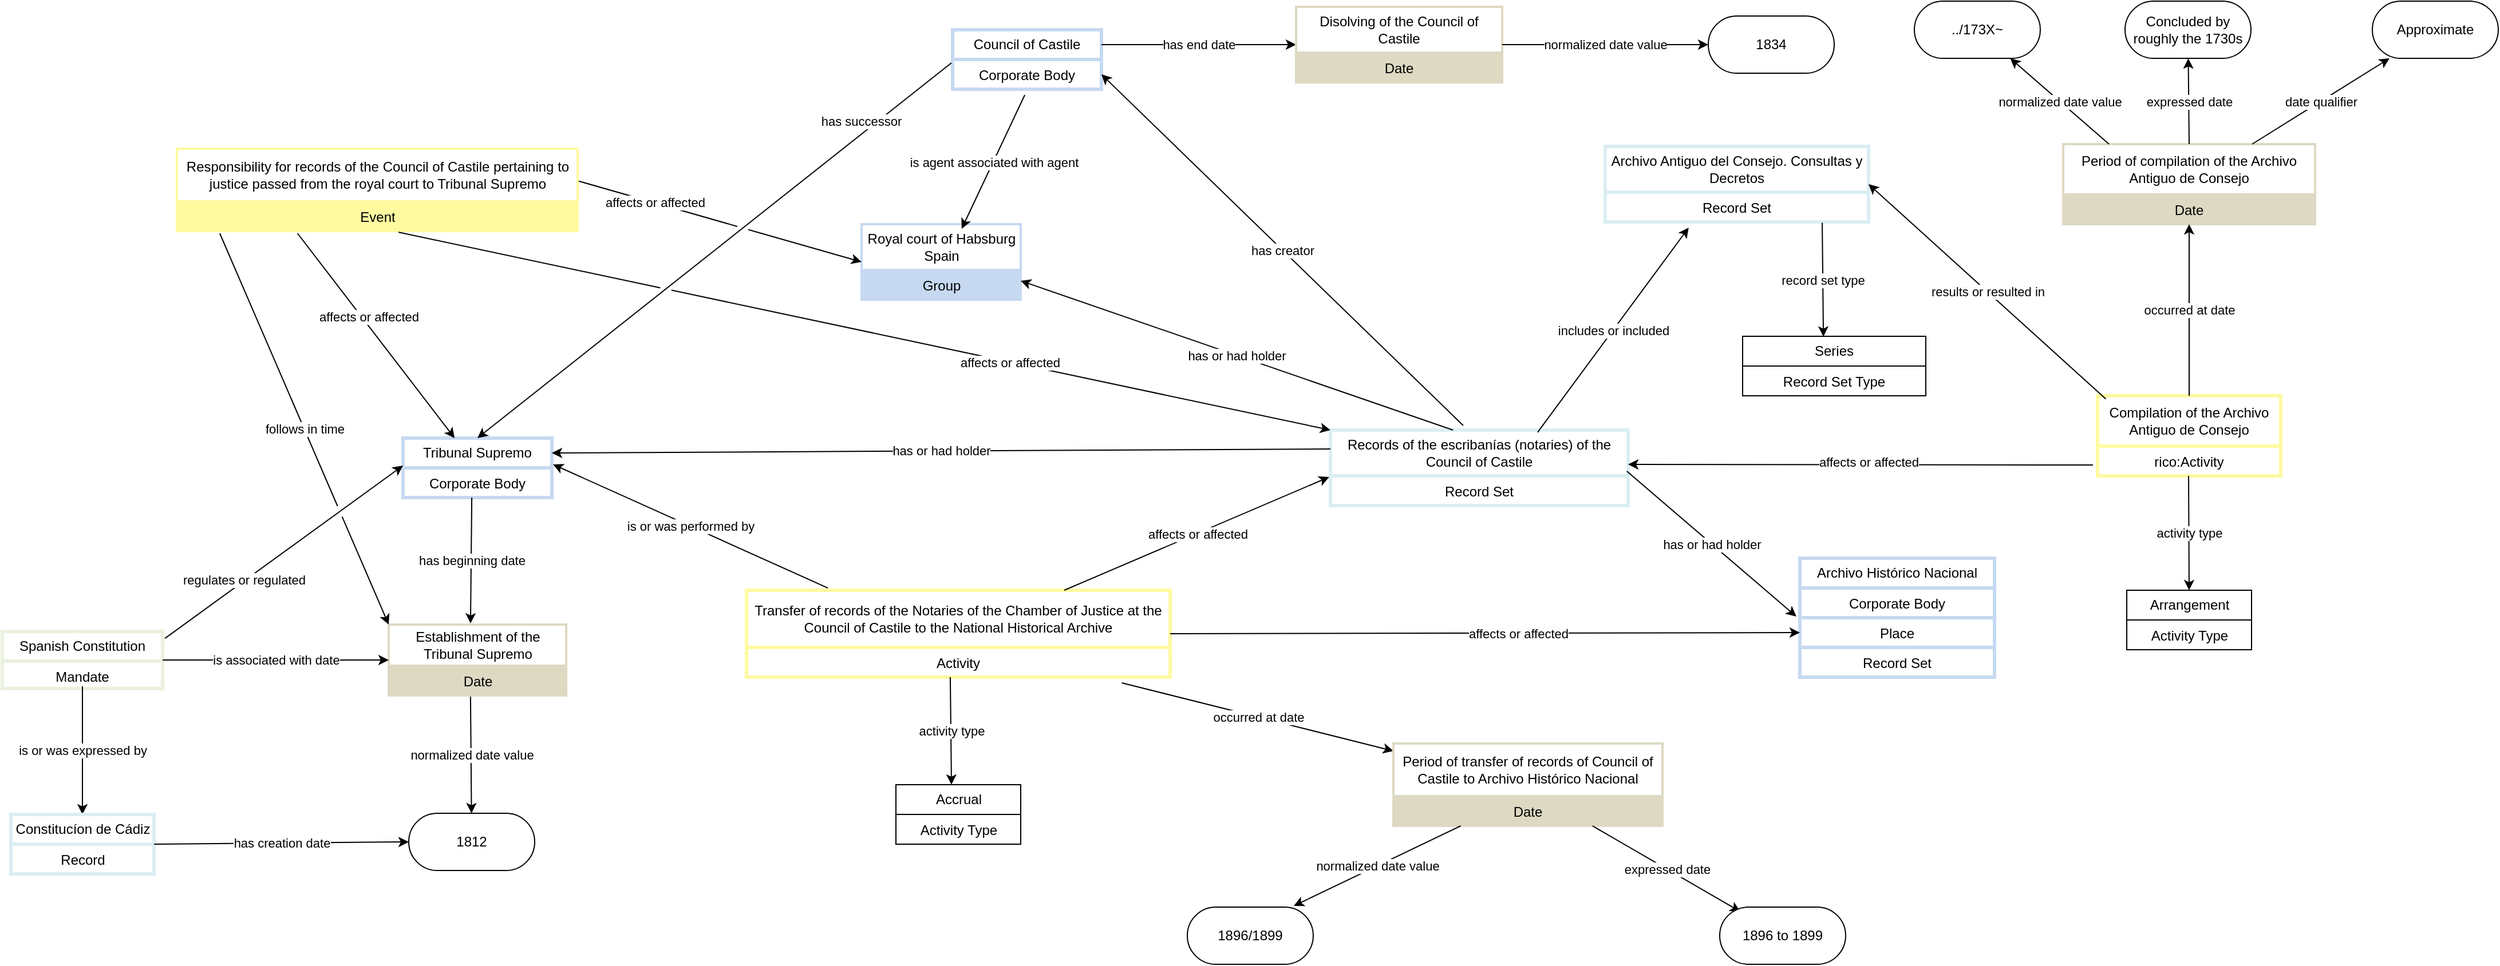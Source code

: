 <mxfile version="26.1.1">
  <diagram name="Page-1" id="8SjPofSjGbB8UXTdQxc1">
    <mxGraphModel dx="1727" dy="1028" grid="1" gridSize="10" guides="1" tooltips="1" connect="1" arrows="1" fold="1" page="1" pageScale="1" pageWidth="3300" pageHeight="2339" math="0" shadow="0">
      <root>
        <mxCell id="0" />
        <mxCell id="1" parent="0" />
        <mxCell id="HyyFGltX7yTIgwZEDng1-1" value="Tribunal Supremo" style="swimlane;fontStyle=0;childLayout=stackLayout;horizontal=1;startSize=26;strokeColor=#C6D9F1;strokeWidth=3;fillColor=none;horizontalStack=0;resizeParent=1;resizeParentMax=0;resizeLast=0;collapsible=1;marginBottom=0;whiteSpace=wrap;html=1;" vertex="1" parent="1">
          <mxGeometry x="970" y="557" width="130" height="52" as="geometry" />
        </mxCell>
        <mxCell id="HyyFGltX7yTIgwZEDng1-2" value="Corporate Body" style="text;strokeColor=#C6D9F1;strokeWidth=3;fillColor=none;align=center;verticalAlign=top;spacingLeft=4;spacingRight=4;overflow=hidden;rotatable=0;points=[[0,0.5],[1,0.5]];portConstraint=eastwest;whiteSpace=wrap;html=1;" vertex="1" parent="HyyFGltX7yTIgwZEDng1-1">
          <mxGeometry y="26" width="130" height="26" as="geometry" />
        </mxCell>
        <mxCell id="HyyFGltX7yTIgwZEDng1-3" value="Transfer of records of the Notaries of the Chamber of Justice at the Council of Castile to the National Historical Archive" style="swimlane;fontStyle=0;childLayout=stackLayout;horizontal=1;startSize=50;strokeColor=#FFFAA0;strokeWidth=3;fillColor=none;horizontalStack=0;resizeParent=1;resizeParentMax=0;resizeLast=0;collapsible=1;marginBottom=0;whiteSpace=wrap;html=1;" vertex="1" parent="1">
          <mxGeometry x="1270" y="690" width="370" height="76" as="geometry" />
        </mxCell>
        <mxCell id="HyyFGltX7yTIgwZEDng1-4" value="Activity" style="text;strokeColor=#FFFAA0;strokeWidth=3;fillColor=none;align=center;verticalAlign=top;spacingLeft=4;spacingRight=4;overflow=hidden;rotatable=0;points=[[0,0.5],[1,0.5]];portConstraint=eastwest;whiteSpace=wrap;html=1;" vertex="1" parent="HyyFGltX7yTIgwZEDng1-3">
          <mxGeometry y="50" width="370" height="26" as="geometry" />
        </mxCell>
        <mxCell id="HyyFGltX7yTIgwZEDng1-5" value="" style="endArrow=classic;html=1;rounded=0;exitX=0.192;exitY=-0.026;exitDx=0;exitDy=0;exitPerimeter=0;entryX=1.008;entryY=-0.115;entryDx=0;entryDy=0;entryPerimeter=0;" edge="1" parent="1" source="HyyFGltX7yTIgwZEDng1-3" target="HyyFGltX7yTIgwZEDng1-2">
          <mxGeometry relative="1" as="geometry">
            <mxPoint x="1220" y="625.5" as="sourcePoint" />
            <mxPoint x="1260" y="560" as="targetPoint" />
          </mxGeometry>
        </mxCell>
        <mxCell id="HyyFGltX7yTIgwZEDng1-6" value="is or was performed by" style="edgeLabel;resizable=0;html=1;;align=center;verticalAlign=middle;" connectable="0" vertex="1" parent="HyyFGltX7yTIgwZEDng1-5">
          <mxGeometry relative="1" as="geometry" />
        </mxCell>
        <mxCell id="HyyFGltX7yTIgwZEDng1-9" value="Records of the escribanías (notaries) of the Council of Castile" style="swimlane;fontStyle=0;childLayout=stackLayout;horizontal=1;startSize=40;strokeColor=#DAEEF3;fillColor=none;strokeWidth=3;horizontalStack=0;resizeParent=1;resizeParentMax=0;resizeLast=0;collapsible=1;marginBottom=0;whiteSpace=wrap;html=1;" vertex="1" parent="1">
          <mxGeometry x="1780" y="550" width="260" height="66" as="geometry" />
        </mxCell>
        <mxCell id="HyyFGltX7yTIgwZEDng1-10" value="Record Set" style="text;strokeColor=#DAEEF3;strokeWidth=3;fillColor=none;align=center;verticalAlign=top;spacingLeft=4;spacingRight=4;overflow=hidden;rotatable=0;points=[[0,0.5],[1,0.5]];portConstraint=eastwest;whiteSpace=wrap;html=1;" vertex="1" parent="HyyFGltX7yTIgwZEDng1-9">
          <mxGeometry y="40" width="260" height="26" as="geometry" />
        </mxCell>
        <mxCell id="HyyFGltX7yTIgwZEDng1-11" value="" style="endArrow=classic;html=1;rounded=0;exitX=0.75;exitY=0;exitDx=0;exitDy=0;entryX=-0.004;entryY=0.038;entryDx=0;entryDy=0;entryPerimeter=0;" edge="1" parent="1" source="HyyFGltX7yTIgwZEDng1-3" target="HyyFGltX7yTIgwZEDng1-10">
          <mxGeometry relative="1" as="geometry">
            <mxPoint x="1710" y="600" as="sourcePoint" />
            <mxPoint x="1900" y="600" as="targetPoint" />
          </mxGeometry>
        </mxCell>
        <mxCell id="HyyFGltX7yTIgwZEDng1-12" value="affects or affected" style="edgeLabel;resizable=0;html=1;;align=center;verticalAlign=middle;" connectable="0" vertex="1" parent="HyyFGltX7yTIgwZEDng1-11">
          <mxGeometry relative="1" as="geometry" />
        </mxCell>
        <mxCell id="HyyFGltX7yTIgwZEDng1-13" value="Archivo Histórico Nacional" style="swimlane;fontStyle=0;childLayout=stackLayout;horizontal=1;startSize=26;strokeColor=#C6D9F1;strokeWidth=3;fillColor=none;horizontalStack=0;resizeParent=1;resizeParentMax=0;resizeLast=0;collapsible=1;marginBottom=0;whiteSpace=wrap;html=1;" vertex="1" parent="1">
          <mxGeometry x="2190" y="662" width="170" height="104" as="geometry" />
        </mxCell>
        <mxCell id="HyyFGltX7yTIgwZEDng1-14" value="Corporate Body" style="text;strokeColor=#C6D9F1;strokeWidth=3;fillColor=none;align=center;verticalAlign=top;spacingLeft=4;spacingRight=4;overflow=hidden;rotatable=0;points=[[0,0.5],[1,0.5]];portConstraint=eastwest;whiteSpace=wrap;html=1;" vertex="1" parent="HyyFGltX7yTIgwZEDng1-13">
          <mxGeometry y="26" width="170" height="26" as="geometry" />
        </mxCell>
        <mxCell id="HyyFGltX7yTIgwZEDng1-15" value="Place" style="text;strokeColor=#C6D9F1;strokeWidth=3;fillColor=none;align=center;verticalAlign=top;spacingLeft=4;spacingRight=4;overflow=hidden;rotatable=0;points=[[0,0.5],[1,0.5]];portConstraint=eastwest;whiteSpace=wrap;html=1;" vertex="1" parent="HyyFGltX7yTIgwZEDng1-13">
          <mxGeometry y="52" width="170" height="26" as="geometry" />
        </mxCell>
        <mxCell id="HyyFGltX7yTIgwZEDng1-16" value="Record Set" style="text;strokeColor=#C6D9F1;strokeWidth=3;fillColor=none;align=center;verticalAlign=top;spacingLeft=4;spacingRight=4;overflow=hidden;rotatable=0;points=[[0,0.5],[1,0.5]];portConstraint=eastwest;whiteSpace=wrap;html=1;" vertex="1" parent="HyyFGltX7yTIgwZEDng1-13">
          <mxGeometry y="78" width="170" height="26" as="geometry" />
        </mxCell>
        <mxCell id="HyyFGltX7yTIgwZEDng1-17" value="" style="endArrow=classic;html=1;rounded=0;exitX=0.996;exitY=-0.154;exitDx=0;exitDy=0;entryX=-0.018;entryY=-0.038;entryDx=0;entryDy=0;entryPerimeter=0;exitPerimeter=0;" edge="1" parent="1" source="HyyFGltX7yTIgwZEDng1-10" target="HyyFGltX7yTIgwZEDng1-15">
          <mxGeometry relative="1" as="geometry">
            <mxPoint x="1910.97" y="542.974" as="sourcePoint" />
            <mxPoint x="1909.03" y="404" as="targetPoint" />
          </mxGeometry>
        </mxCell>
        <mxCell id="HyyFGltX7yTIgwZEDng1-18" value="has or had holder" style="edgeLabel;resizable=0;html=1;;align=center;verticalAlign=middle;" connectable="0" vertex="1" parent="HyyFGltX7yTIgwZEDng1-17">
          <mxGeometry relative="1" as="geometry" />
        </mxCell>
        <mxCell id="HyyFGltX7yTIgwZEDng1-19" value="Accrual" style="swimlane;fontStyle=0;childLayout=stackLayout;horizontal=1;startSize=26;fillColor=none;horizontalStack=0;resizeParent=1;resizeParentMax=0;resizeLast=0;collapsible=1;marginBottom=0;whiteSpace=wrap;html=1;" vertex="1" parent="1">
          <mxGeometry x="1400.5" y="860" width="109" height="52" as="geometry" />
        </mxCell>
        <mxCell id="HyyFGltX7yTIgwZEDng1-20" value="Activity Type&lt;div&gt;&lt;br&gt;&lt;/div&gt;" style="text;strokeColor=none;strokeColor=none;fillColor=none;align=center;verticalAlign=top;spacingLeft=4;spacingRight=4;overflow=hidden;rotatable=0;points=[[0,0.5],[1,0.5]];portConstraint=eastwest;whiteSpace=wrap;html=1;" vertex="1" parent="HyyFGltX7yTIgwZEDng1-19">
          <mxGeometry y="26" width="109" height="26" as="geometry" />
        </mxCell>
        <mxCell id="HyyFGltX7yTIgwZEDng1-21" value="" style="endArrow=classic;html=1;rounded=0;entryX=0.445;entryY=0;entryDx=0;entryDy=0;entryPerimeter=0;exitX=0.481;exitY=1;exitDx=0;exitDy=0;exitPerimeter=0;" edge="1" parent="1" source="HyyFGltX7yTIgwZEDng1-4" target="HyyFGltX7yTIgwZEDng1-19">
          <mxGeometry relative="1" as="geometry">
            <mxPoint x="1450" y="770" as="sourcePoint" />
            <mxPoint x="1100" y="850" as="targetPoint" />
          </mxGeometry>
        </mxCell>
        <mxCell id="HyyFGltX7yTIgwZEDng1-22" value="activity type" style="edgeLabel;resizable=0;html=1;;align=center;verticalAlign=middle;" connectable="0" vertex="1" parent="HyyFGltX7yTIgwZEDng1-21">
          <mxGeometry relative="1" as="geometry" />
        </mxCell>
        <mxCell id="HyyFGltX7yTIgwZEDng1-23" value="" style="endArrow=classic;html=1;rounded=0;exitX=0.886;exitY=1.192;exitDx=0;exitDy=0;exitPerimeter=0;" edge="1" parent="1" source="HyyFGltX7yTIgwZEDng1-4" target="HyyFGltX7yTIgwZEDng1-25">
          <mxGeometry relative="1" as="geometry">
            <mxPoint x="1640" y="889" as="sourcePoint" />
            <mxPoint x="1880" y="850" as="targetPoint" />
          </mxGeometry>
        </mxCell>
        <mxCell id="HyyFGltX7yTIgwZEDng1-24" value="occurred at date" style="edgeLabel;resizable=0;html=1;;align=center;verticalAlign=middle;" connectable="0" vertex="1" parent="HyyFGltX7yTIgwZEDng1-23">
          <mxGeometry relative="1" as="geometry" />
        </mxCell>
        <mxCell id="HyyFGltX7yTIgwZEDng1-25" value="Period of transfer of records of Council of Castile to Archivo Histórico Nacional" style="swimlane;fontStyle=0;childLayout=stackLayout;horizontal=1;startSize=46;strokeColor=#DDD9C3;strokeWidth=2;fillColor=none;horizontalStack=0;resizeParent=1;resizeParentMax=0;resizeLast=0;collapsible=1;marginBottom=0;whiteSpace=wrap;html=1;" vertex="1" parent="1">
          <mxGeometry x="1835" y="824" width="235" height="72" as="geometry" />
        </mxCell>
        <mxCell id="HyyFGltX7yTIgwZEDng1-26" value="Date" style="text;strokeColor=#DDD9C3;strokeWidth=2;fillColor=#DDD9C3;align=center;verticalAlign=top;spacingLeft=4;spacingRight=4;overflow=hidden;rotatable=0;points=[[0,0.5],[1,0.5]];portConstraint=eastwest;whiteSpace=wrap;html=1;" vertex="1" parent="HyyFGltX7yTIgwZEDng1-25">
          <mxGeometry y="46" width="235" height="26" as="geometry" />
        </mxCell>
        <mxCell id="HyyFGltX7yTIgwZEDng1-29" value="" style="endArrow=classic;html=1;rounded=0;exitX=0.25;exitY=1;exitDx=0;exitDy=0;entryX=0.845;entryY=-0.02;entryDx=0;entryDy=0;entryPerimeter=0;" edge="1" parent="1" source="HyyFGltX7yTIgwZEDng1-25" target="HyyFGltX7yTIgwZEDng1-31">
          <mxGeometry relative="1" as="geometry">
            <mxPoint x="1875" y="920" as="sourcePoint" />
            <mxPoint x="1710" y="992" as="targetPoint" />
          </mxGeometry>
        </mxCell>
        <mxCell id="HyyFGltX7yTIgwZEDng1-30" value="normalized date value" style="edgeLabel;resizable=0;html=1;;align=center;verticalAlign=middle;" connectable="0" vertex="1" parent="HyyFGltX7yTIgwZEDng1-29">
          <mxGeometry relative="1" as="geometry" />
        </mxCell>
        <mxCell id="HyyFGltX7yTIgwZEDng1-31" value="1896/1899" style="html=1;whiteSpace=wrap;rounded=1;arcSize=50;" vertex="1" parent="1">
          <mxGeometry x="1655" y="967" width="110" height="50" as="geometry" />
        </mxCell>
        <mxCell id="HyyFGltX7yTIgwZEDng1-32" value="" style="endArrow=classic;html=1;rounded=0;exitX=0.74;exitY=1;exitDx=0;exitDy=0;exitPerimeter=0;entryX=0.164;entryY=0.08;entryDx=0;entryDy=0;entryPerimeter=0;" edge="1" parent="1" source="HyyFGltX7yTIgwZEDng1-26" target="HyyFGltX7yTIgwZEDng1-36">
          <mxGeometry relative="1" as="geometry">
            <mxPoint x="2020" y="900" as="sourcePoint" />
            <mxPoint x="2160" y="980" as="targetPoint" />
          </mxGeometry>
        </mxCell>
        <mxCell id="HyyFGltX7yTIgwZEDng1-33" value="expressed date" style="edgeLabel;resizable=0;html=1;;align=center;verticalAlign=middle;" connectable="0" vertex="1" parent="HyyFGltX7yTIgwZEDng1-32">
          <mxGeometry relative="1" as="geometry" />
        </mxCell>
        <mxCell id="HyyFGltX7yTIgwZEDng1-36" value="1896 to 1899" style="html=1;whiteSpace=wrap;rounded=1;arcSize=50;" vertex="1" parent="1">
          <mxGeometry x="2120" y="967" width="110" height="50" as="geometry" />
        </mxCell>
        <mxCell id="HyyFGltX7yTIgwZEDng1-37" value="Royal court of Habsburg Spain" style="swimlane;fontStyle=0;childLayout=stackLayout;horizontal=1;startSize=40;strokeColor=#C6D9F1;strokeWidth=2;fillColor=none;horizontalStack=0;resizeParent=1;resizeParentMax=0;resizeLast=0;collapsible=1;marginBottom=0;whiteSpace=wrap;html=1;" vertex="1" parent="1">
          <mxGeometry x="1370.5" y="370" width="139" height="66" as="geometry" />
        </mxCell>
        <mxCell id="HyyFGltX7yTIgwZEDng1-38" value="Group&lt;div&gt;&lt;br&gt;&lt;/div&gt;" style="text;strokeColor=#C6D9F1;strokeWidth=2;fillColor=#C6D9F1;align=center;verticalAlign=top;spacingLeft=4;spacingRight=4;overflow=hidden;rotatable=0;points=[[0,0.5],[1,0.5]];portConstraint=eastwest;whiteSpace=wrap;html=1;" vertex="1" parent="HyyFGltX7yTIgwZEDng1-37">
          <mxGeometry y="40" width="139" height="26" as="geometry" />
        </mxCell>
        <mxCell id="HyyFGltX7yTIgwZEDng1-39" value="" style="endArrow=classic;html=1;rounded=0;exitX=0.412;exitY=0;exitDx=0;exitDy=0;exitPerimeter=0;entryX=1;entryY=0.75;entryDx=0;entryDy=0;" edge="1" parent="1" source="HyyFGltX7yTIgwZEDng1-9" target="HyyFGltX7yTIgwZEDng1-37">
          <mxGeometry relative="1" as="geometry">
            <mxPoint x="1920" y="560" as="sourcePoint" />
            <mxPoint x="1240" y="190" as="targetPoint" />
          </mxGeometry>
        </mxCell>
        <mxCell id="HyyFGltX7yTIgwZEDng1-40" value="has or had holder" style="edgeLabel;resizable=0;html=1;;align=center;verticalAlign=middle;" connectable="0" vertex="1" parent="HyyFGltX7yTIgwZEDng1-39">
          <mxGeometry relative="1" as="geometry" />
        </mxCell>
        <mxCell id="HyyFGltX7yTIgwZEDng1-42" value="" style="endArrow=classic;html=1;rounded=0;entryX=1;entryY=0.25;entryDx=0;entryDy=0;exitX=0;exitY=0.25;exitDx=0;exitDy=0;" edge="1" parent="1" source="HyyFGltX7yTIgwZEDng1-9" target="HyyFGltX7yTIgwZEDng1-1">
          <mxGeometry relative="1" as="geometry">
            <mxPoint x="1627" y="649.5" as="sourcePoint" />
            <mxPoint x="1290" y="516.5" as="targetPoint" />
          </mxGeometry>
        </mxCell>
        <mxCell id="HyyFGltX7yTIgwZEDng1-43" value="has or had holder" style="edgeLabel;resizable=0;html=1;;align=center;verticalAlign=middle;" connectable="0" vertex="1" parent="HyyFGltX7yTIgwZEDng1-42">
          <mxGeometry relative="1" as="geometry" />
        </mxCell>
        <mxCell id="HyyFGltX7yTIgwZEDng1-44" value="" style="endArrow=classic;html=1;rounded=0;exitX=1;exitY=0.5;exitDx=0;exitDy=0;curved=0;entryX=0;entryY=0.5;entryDx=0;entryDy=0;" edge="1" parent="1" source="HyyFGltX7yTIgwZEDng1-3" target="HyyFGltX7yTIgwZEDng1-15">
          <mxGeometry relative="1" as="geometry">
            <mxPoint x="1605.97" y="728" as="sourcePoint" />
            <mxPoint x="2299.03" y="634.002" as="targetPoint" />
            <Array as="points" />
          </mxGeometry>
        </mxCell>
        <mxCell id="HyyFGltX7yTIgwZEDng1-89" value="affects or affected" style="edgeLabel;html=1;align=center;verticalAlign=middle;resizable=0;points=[];" vertex="1" connectable="0" parent="HyyFGltX7yTIgwZEDng1-44">
          <mxGeometry x="0.104" relative="1" as="geometry">
            <mxPoint as="offset" />
          </mxGeometry>
        </mxCell>
        <mxCell id="HyyFGltX7yTIgwZEDng1-46" value="Council of Castile" style="swimlane;fontStyle=0;childLayout=stackLayout;horizontal=1;startSize=26;strokeColor=#C6D9F1;strokeWidth=3;fillColor=none;horizontalStack=0;resizeParent=1;resizeParentMax=0;resizeLast=0;collapsible=1;marginBottom=0;whiteSpace=wrap;html=1;" vertex="1" parent="1">
          <mxGeometry x="1450" y="200" width="130" height="52" as="geometry" />
        </mxCell>
        <mxCell id="HyyFGltX7yTIgwZEDng1-47" value="Corporate Body" style="text;strokeColor=#C6D9F1;strokeWidth=3;fillColor=none;align=center;verticalAlign=top;spacingLeft=4;spacingRight=4;overflow=hidden;rotatable=0;points=[[0,0.5],[1,0.5]];portConstraint=eastwest;whiteSpace=wrap;html=1;" vertex="1" parent="HyyFGltX7yTIgwZEDng1-46">
          <mxGeometry y="26" width="130" height="26" as="geometry" />
        </mxCell>
        <mxCell id="HyyFGltX7yTIgwZEDng1-48" value="" style="endArrow=classic;html=1;rounded=0;entryX=0.5;entryY=0;entryDx=0;entryDy=0;exitX=-0.008;exitY=0.115;exitDx=0;exitDy=0;exitPerimeter=0;curved=0;" edge="1" parent="1" source="HyyFGltX7yTIgwZEDng1-47" target="HyyFGltX7yTIgwZEDng1-1">
          <mxGeometry relative="1" as="geometry">
            <mxPoint x="1240" y="280" as="sourcePoint" />
            <mxPoint x="1390" y="280" as="targetPoint" />
            <Array as="points" />
          </mxGeometry>
        </mxCell>
        <mxCell id="HyyFGltX7yTIgwZEDng1-49" value="has successor" style="edgeLabel;resizable=0;html=1;;align=center;verticalAlign=middle;" connectable="0" vertex="1" parent="HyyFGltX7yTIgwZEDng1-48">
          <mxGeometry relative="1" as="geometry">
            <mxPoint x="128" y="-113" as="offset" />
          </mxGeometry>
        </mxCell>
        <mxCell id="HyyFGltX7yTIgwZEDng1-51" value="" style="endArrow=classic;html=1;rounded=0;exitX=0.485;exitY=1.192;exitDx=0;exitDy=0;entryX=0.629;entryY=0.061;entryDx=0;entryDy=0;exitPerimeter=0;entryPerimeter=0;" edge="1" parent="1" source="HyyFGltX7yTIgwZEDng1-47" target="HyyFGltX7yTIgwZEDng1-37">
          <mxGeometry relative="1" as="geometry">
            <mxPoint x="1530.0" y="90.004" as="sourcePoint" />
            <mxPoint x="1530.5" y="228" as="targetPoint" />
          </mxGeometry>
        </mxCell>
        <mxCell id="HyyFGltX7yTIgwZEDng1-52" value="is agent associated with agent" style="edgeLabel;resizable=0;html=1;;align=center;verticalAlign=middle;" connectable="0" vertex="1" parent="HyyFGltX7yTIgwZEDng1-51">
          <mxGeometry relative="1" as="geometry" />
        </mxCell>
        <mxCell id="HyyFGltX7yTIgwZEDng1-53" value="" style="endArrow=classic;html=1;rounded=0;exitX=1;exitY=0.25;exitDx=0;exitDy=0;entryX=0;entryY=0.5;entryDx=0;entryDy=0;" edge="1" parent="1" source="HyyFGltX7yTIgwZEDng1-46" target="HyyFGltX7yTIgwZEDng1-55">
          <mxGeometry relative="1" as="geometry">
            <mxPoint x="1640" y="170.0" as="sourcePoint" />
            <mxPoint x="1730" y="160" as="targetPoint" />
          </mxGeometry>
        </mxCell>
        <mxCell id="HyyFGltX7yTIgwZEDng1-54" value="has end date" style="edgeLabel;resizable=0;html=1;;align=center;verticalAlign=middle;" connectable="0" vertex="1" parent="HyyFGltX7yTIgwZEDng1-53">
          <mxGeometry relative="1" as="geometry" />
        </mxCell>
        <mxCell id="HyyFGltX7yTIgwZEDng1-55" value="Disolving of the Council of Castile" style="swimlane;fontStyle=0;childLayout=stackLayout;horizontal=1;startSize=40;strokeColor=#DDD9C3;strokeWidth=2;fillColor=none;horizontalStack=0;resizeParent=1;resizeParentMax=0;resizeLast=0;collapsible=1;marginBottom=0;whiteSpace=wrap;html=1;" vertex="1" parent="1">
          <mxGeometry x="1750" y="180" width="180" height="66" as="geometry" />
        </mxCell>
        <mxCell id="HyyFGltX7yTIgwZEDng1-56" value="Date" style="text;strokeColor=#DDD9C3;strokeWidth=2;fillColor=#DDD9C3;align=center;verticalAlign=top;spacingLeft=4;spacingRight=4;overflow=hidden;rotatable=0;points=[[0,0.5],[1,0.5]];portConstraint=eastwest;whiteSpace=wrap;html=1;" vertex="1" parent="HyyFGltX7yTIgwZEDng1-55">
          <mxGeometry y="40" width="180" height="26" as="geometry" />
        </mxCell>
        <mxCell id="HyyFGltX7yTIgwZEDng1-57" value="" style="endArrow=classic;html=1;rounded=0;exitX=1;exitY=0.5;exitDx=0;exitDy=0;" edge="1" parent="1" source="HyyFGltX7yTIgwZEDng1-55" target="HyyFGltX7yTIgwZEDng1-59">
          <mxGeometry relative="1" as="geometry">
            <mxPoint x="2136" y="200" as="sourcePoint" />
            <mxPoint x="2060" y="120" as="targetPoint" />
          </mxGeometry>
        </mxCell>
        <mxCell id="HyyFGltX7yTIgwZEDng1-58" value="normalized date value" style="edgeLabel;resizable=0;html=1;;align=center;verticalAlign=middle;" connectable="0" vertex="1" parent="HyyFGltX7yTIgwZEDng1-57">
          <mxGeometry relative="1" as="geometry" />
        </mxCell>
        <mxCell id="HyyFGltX7yTIgwZEDng1-59" value="1834" style="html=1;whiteSpace=wrap;rounded=1;arcSize=50;" vertex="1" parent="1">
          <mxGeometry x="2110" y="188" width="110" height="50" as="geometry" />
        </mxCell>
        <mxCell id="HyyFGltX7yTIgwZEDng1-63" value="" style="endArrow=classic;html=1;rounded=0;exitX=0.462;exitY=1;exitDx=0;exitDy=0;exitPerimeter=0;entryX=0.461;entryY=-0.016;entryDx=0;entryDy=0;entryPerimeter=0;" edge="1" parent="1" source="HyyFGltX7yTIgwZEDng1-2" target="HyyFGltX7yTIgwZEDng1-65">
          <mxGeometry relative="1" as="geometry">
            <mxPoint x="1037" y="609" as="sourcePoint" />
            <mxPoint x="1030" y="710" as="targetPoint" />
          </mxGeometry>
        </mxCell>
        <mxCell id="HyyFGltX7yTIgwZEDng1-64" value="has beginning date" style="edgeLabel;resizable=0;html=1;;align=center;verticalAlign=middle;" connectable="0" vertex="1" parent="HyyFGltX7yTIgwZEDng1-63">
          <mxGeometry relative="1" as="geometry" />
        </mxCell>
        <mxCell id="HyyFGltX7yTIgwZEDng1-65" value="Establishment of the Tribunal Supremo" style="swimlane;fontStyle=0;childLayout=stackLayout;horizontal=1;startSize=36;strokeColor=#DDD9C3;strokeWidth=2;fillColor=none;horizontalStack=0;resizeParent=1;resizeParentMax=0;resizeLast=0;collapsible=1;marginBottom=0;whiteSpace=wrap;html=1;" vertex="1" parent="1">
          <mxGeometry x="957.5" y="720" width="155" height="62" as="geometry" />
        </mxCell>
        <mxCell id="HyyFGltX7yTIgwZEDng1-66" value="Date" style="text;strokeColor=#DDD9C3;strokeWidth=2;fillColor=#DDD9C3;align=center;verticalAlign=top;spacingLeft=4;spacingRight=4;overflow=hidden;rotatable=0;points=[[0,0.5],[1,0.5]];portConstraint=eastwest;whiteSpace=wrap;html=1;" vertex="1" parent="HyyFGltX7yTIgwZEDng1-65">
          <mxGeometry y="36" width="155" height="26" as="geometry" />
        </mxCell>
        <mxCell id="HyyFGltX7yTIgwZEDng1-67" value="" style="endArrow=classic;html=1;rounded=0;exitX=0.461;exitY=1.038;exitDx=0;exitDy=0;exitPerimeter=0;" edge="1" parent="1" source="HyyFGltX7yTIgwZEDng1-66" target="HyyFGltX7yTIgwZEDng1-69">
          <mxGeometry relative="1" as="geometry">
            <mxPoint x="1030" y="790" as="sourcePoint" />
            <mxPoint x="1030" y="910" as="targetPoint" />
          </mxGeometry>
        </mxCell>
        <mxCell id="HyyFGltX7yTIgwZEDng1-68" value="normalized date value" style="edgeLabel;resizable=0;html=1;;align=center;verticalAlign=middle;" connectable="0" vertex="1" parent="HyyFGltX7yTIgwZEDng1-67">
          <mxGeometry relative="1" as="geometry" />
        </mxCell>
        <mxCell id="HyyFGltX7yTIgwZEDng1-69" value="1812" style="html=1;whiteSpace=wrap;rounded=1;arcSize=50;" vertex="1" parent="1">
          <mxGeometry x="975" y="885" width="110" height="50" as="geometry" />
        </mxCell>
        <mxCell id="HyyFGltX7yTIgwZEDng1-70" value="Spanish Constitution" style="swimlane;fontStyle=0;childLayout=stackLayout;horizontal=1;startSize=26;strokeColor=#EAF1DD;strokeWidth=3;fillColor=none;horizontalStack=0;resizeParent=1;resizeParentMax=0;resizeLast=0;collapsible=1;marginBottom=0;whiteSpace=wrap;html=1;" vertex="1" parent="1">
          <mxGeometry x="620" y="726" width="140" height="50" as="geometry" />
        </mxCell>
        <mxCell id="HyyFGltX7yTIgwZEDng1-71" value="Mandate&lt;div&gt;&lt;br&gt;&lt;/div&gt;" style="text;strokeColor=#EAF1DD;strokeWidth=3;strokeColor=none;fillColor=none;align=center;verticalAlign=top;spacingLeft=4;spacingRight=4;overflow=hidden;rotatable=0;points=[[0,0.5],[1,0.5]];portConstraint=eastwest;whiteSpace=wrap;html=1;" vertex="1" parent="HyyFGltX7yTIgwZEDng1-70">
          <mxGeometry y="26" width="140" height="24" as="geometry" />
        </mxCell>
        <mxCell id="HyyFGltX7yTIgwZEDng1-74" value="" style="endArrow=classic;html=1;rounded=0;exitX=1.015;exitY=0.121;exitDx=0;exitDy=0;entryX=0;entryY=-0.077;entryDx=0;entryDy=0;entryPerimeter=0;jumpStyle=gap;jumpSize=10;exitPerimeter=0;" edge="1" parent="1" source="HyyFGltX7yTIgwZEDng1-70" target="HyyFGltX7yTIgwZEDng1-2">
          <mxGeometry relative="1" as="geometry">
            <mxPoint x="720" y="750.5" as="sourcePoint" />
            <mxPoint x="910" y="750.5" as="targetPoint" />
          </mxGeometry>
        </mxCell>
        <mxCell id="HyyFGltX7yTIgwZEDng1-75" value="regulates or regulated" style="edgeLabel;resizable=0;html=1;;align=center;verticalAlign=middle;" connectable="0" vertex="1" parent="HyyFGltX7yTIgwZEDng1-74">
          <mxGeometry relative="1" as="geometry">
            <mxPoint x="-35" y="24" as="offset" />
          </mxGeometry>
        </mxCell>
        <mxCell id="HyyFGltX7yTIgwZEDng1-76" value="" style="endArrow=classic;html=1;rounded=0;exitX=0.5;exitY=0.917;exitDx=0;exitDy=0;exitPerimeter=0;entryX=0.5;entryY=0;entryDx=0;entryDy=0;" edge="1" parent="1" source="HyyFGltX7yTIgwZEDng1-71" target="HyyFGltX7yTIgwZEDng1-79">
          <mxGeometry relative="1" as="geometry">
            <mxPoint x="670" y="881" as="sourcePoint" />
            <mxPoint x="700" y="890" as="targetPoint" />
          </mxGeometry>
        </mxCell>
        <mxCell id="HyyFGltX7yTIgwZEDng1-77" value="is or was expressed by" style="edgeLabel;resizable=0;html=1;;align=center;verticalAlign=middle;" connectable="0" vertex="1" parent="HyyFGltX7yTIgwZEDng1-76">
          <mxGeometry relative="1" as="geometry" />
        </mxCell>
        <mxCell id="HyyFGltX7yTIgwZEDng1-79" value="Constitucíon de Cádiz" style="swimlane;fontStyle=0;childLayout=stackLayout;horizontal=1;startSize=26;strokeColor=#DAEEF3;strokeWidth=3;fillColor=none;horizontalStack=0;resizeParent=1;resizeParentMax=0;resizeLast=0;collapsible=1;marginBottom=0;whiteSpace=wrap;html=1;" vertex="1" parent="1">
          <mxGeometry x="627.5" y="886" width="125" height="52" as="geometry" />
        </mxCell>
        <mxCell id="HyyFGltX7yTIgwZEDng1-80" value="Record" style="text;strokeColor=#DAEEF3;strokeWidth=3;fillColor=none;align=center;verticalAlign=top;spacingLeft=4;spacingRight=4;overflow=hidden;rotatable=0;points=[[0,0.5],[1,0.5]];portConstraint=eastwest;whiteSpace=wrap;html=1;" vertex="1" parent="HyyFGltX7yTIgwZEDng1-79">
          <mxGeometry y="26" width="125" height="26" as="geometry" />
        </mxCell>
        <mxCell id="HyyFGltX7yTIgwZEDng1-81" value="" style="endArrow=classic;html=1;rounded=0;exitX=1;exitY=0.5;exitDx=0;exitDy=0;entryX=0;entryY=0.5;entryDx=0;entryDy=0;" edge="1" parent="1" source="HyyFGltX7yTIgwZEDng1-79" target="HyyFGltX7yTIgwZEDng1-69">
          <mxGeometry relative="1" as="geometry">
            <mxPoint x="790" y="909.5" as="sourcePoint" />
            <mxPoint x="940" y="909.5" as="targetPoint" />
          </mxGeometry>
        </mxCell>
        <mxCell id="HyyFGltX7yTIgwZEDng1-82" value="has creation date" style="edgeLabel;resizable=0;html=1;;align=center;verticalAlign=middle;" connectable="0" vertex="1" parent="HyyFGltX7yTIgwZEDng1-81">
          <mxGeometry relative="1" as="geometry" />
        </mxCell>
        <mxCell id="HyyFGltX7yTIgwZEDng1-84" value="Archivo Antiguo del Consejo. Consultas y Decretos" style="swimlane;fontStyle=0;childLayout=stackLayout;horizontal=1;startSize=40;strokeColor=#DAEEF3;fillColor=none;strokeWidth=3;horizontalStack=0;resizeParent=1;resizeParentMax=0;resizeLast=0;collapsible=1;marginBottom=0;whiteSpace=wrap;html=1;" vertex="1" parent="1">
          <mxGeometry x="2020" y="302" width="230" height="66" as="geometry" />
        </mxCell>
        <mxCell id="HyyFGltX7yTIgwZEDng1-85" value="Record Set" style="text;strokeColor=#DAEEF3;strokeWidth=3;fillColor=none;align=center;verticalAlign=top;spacingLeft=4;spacingRight=4;overflow=hidden;rotatable=0;points=[[0,0.5],[1,0.5]];portConstraint=eastwest;whiteSpace=wrap;html=1;" vertex="1" parent="HyyFGltX7yTIgwZEDng1-84">
          <mxGeometry y="40" width="230" height="26" as="geometry" />
        </mxCell>
        <mxCell id="HyyFGltX7yTIgwZEDng1-87" value="" style="endArrow=classic;html=1;rounded=0;exitX=0.446;exitY=-0.061;exitDx=0;exitDy=0;exitPerimeter=0;entryX=1;entryY=0.5;entryDx=0;entryDy=0;" edge="1" parent="1" source="HyyFGltX7yTIgwZEDng1-9" target="HyyFGltX7yTIgwZEDng1-47">
          <mxGeometry relative="1" as="geometry">
            <mxPoint x="1330" y="440" as="sourcePoint" />
            <mxPoint x="1630" y="300" as="targetPoint" />
          </mxGeometry>
        </mxCell>
        <mxCell id="HyyFGltX7yTIgwZEDng1-88" value="has creator" style="edgeLabel;resizable=0;html=1;;align=center;verticalAlign=middle;" connectable="0" vertex="1" parent="HyyFGltX7yTIgwZEDng1-87">
          <mxGeometry relative="1" as="geometry" />
        </mxCell>
        <mxCell id="HyyFGltX7yTIgwZEDng1-90" value="" style="endArrow=classic;html=1;rounded=0;exitX=0.696;exitY=0.03;exitDx=0;exitDy=0;exitPerimeter=0;entryX=0.317;entryY=1.192;entryDx=0;entryDy=0;entryPerimeter=0;" edge="1" parent="1" source="HyyFGltX7yTIgwZEDng1-9" target="HyyFGltX7yTIgwZEDng1-85">
          <mxGeometry relative="1" as="geometry">
            <mxPoint x="2040" y="510" as="sourcePoint" />
            <mxPoint x="1760" y="500" as="targetPoint" />
          </mxGeometry>
        </mxCell>
        <mxCell id="HyyFGltX7yTIgwZEDng1-91" value="includes or included" style="edgeLabel;resizable=0;html=1;;align=center;verticalAlign=middle;" connectable="0" vertex="1" parent="HyyFGltX7yTIgwZEDng1-90">
          <mxGeometry relative="1" as="geometry" />
        </mxCell>
        <mxCell id="HyyFGltX7yTIgwZEDng1-96" value="Responsibility for records of the Council of Castile pertaining to justice passed from the royal court to Tribunal Supremo" style="swimlane;fontStyle=0;childLayout=stackLayout;horizontal=1;startSize=46;strokeColor=#FFFAA0;strokeWidth=2;fillColor=none;horizontalStack=0;resizeParent=1;resizeParentMax=0;resizeLast=0;collapsible=1;marginBottom=0;whiteSpace=wrap;html=1;" vertex="1" parent="1">
          <mxGeometry x="772.5" y="304" width="350" height="72" as="geometry" />
        </mxCell>
        <mxCell id="HyyFGltX7yTIgwZEDng1-97" value="Event" style="text;strokeColor=#FFFAA0;strokeWidth=2;fillColor=#FFFAA0;align=center;verticalAlign=top;spacingLeft=4;spacingRight=4;overflow=hidden;rotatable=0;points=[[0,0.5],[1,0.5]];portConstraint=eastwest;whiteSpace=wrap;html=1;" vertex="1" parent="HyyFGltX7yTIgwZEDng1-96">
          <mxGeometry y="46" width="350" height="26" as="geometry" />
        </mxCell>
        <mxCell id="HyyFGltX7yTIgwZEDng1-98" value="" style="endArrow=classic;html=1;rounded=0;exitX=1.003;exitY=0.394;exitDx=0;exitDy=0;entryX=0;entryY=0.5;entryDx=0;entryDy=0;exitPerimeter=0;jumpStyle=gap;jumpSize=10;" edge="1" parent="1" source="HyyFGltX7yTIgwZEDng1-96" target="HyyFGltX7yTIgwZEDng1-37">
          <mxGeometry relative="1" as="geometry">
            <mxPoint x="1020" y="479" as="sourcePoint" />
            <mxPoint x="1251" y="380" as="targetPoint" />
          </mxGeometry>
        </mxCell>
        <mxCell id="HyyFGltX7yTIgwZEDng1-99" value="affects or affected" style="edgeLabel;resizable=0;html=1;;align=center;verticalAlign=middle;" connectable="0" vertex="1" parent="HyyFGltX7yTIgwZEDng1-98">
          <mxGeometry relative="1" as="geometry">
            <mxPoint x="-57" y="-17" as="offset" />
          </mxGeometry>
        </mxCell>
        <mxCell id="HyyFGltX7yTIgwZEDng1-100" value="" style="endArrow=classic;html=1;rounded=0;exitX=0.301;exitY=1.077;exitDx=0;exitDy=0;exitPerimeter=0;" edge="1" parent="1" source="HyyFGltX7yTIgwZEDng1-97" target="HyyFGltX7yTIgwZEDng1-1">
          <mxGeometry relative="1" as="geometry">
            <mxPoint x="838" y="400" as="sourcePoint" />
            <mxPoint x="1085" y="473" as="targetPoint" />
          </mxGeometry>
        </mxCell>
        <mxCell id="HyyFGltX7yTIgwZEDng1-101" value="affects or affected" style="edgeLabel;resizable=0;html=1;;align=center;verticalAlign=middle;" connectable="0" vertex="1" parent="HyyFGltX7yTIgwZEDng1-100">
          <mxGeometry relative="1" as="geometry">
            <mxPoint x="-7" y="-17" as="offset" />
          </mxGeometry>
        </mxCell>
        <mxCell id="HyyFGltX7yTIgwZEDng1-106" value="" style="endArrow=classic;html=1;rounded=0;entryX=0;entryY=0;entryDx=0;entryDy=0;exitX=0.107;exitY=1.077;exitDx=0;exitDy=0;exitPerimeter=0;jumpStyle=gap;jumpSize=10;" edge="1" parent="1" source="HyyFGltX7yTIgwZEDng1-97" target="HyyFGltX7yTIgwZEDng1-65">
          <mxGeometry relative="1" as="geometry">
            <mxPoint x="810" y="380" as="sourcePoint" />
            <mxPoint x="840" y="719" as="targetPoint" />
          </mxGeometry>
        </mxCell>
        <mxCell id="HyyFGltX7yTIgwZEDng1-107" value="follows in time" style="edgeLabel;resizable=0;html=1;;align=center;verticalAlign=middle;" connectable="0" vertex="1" parent="HyyFGltX7yTIgwZEDng1-106">
          <mxGeometry relative="1" as="geometry" />
        </mxCell>
        <mxCell id="HyyFGltX7yTIgwZEDng1-108" value="" style="endArrow=classic;html=1;rounded=0;entryX=0;entryY=0;entryDx=0;entryDy=0;exitX=0.553;exitY=1.038;exitDx=0;exitDy=0;exitPerimeter=0;jumpStyle=gap;jumpSize=10;" edge="1" parent="1" source="HyyFGltX7yTIgwZEDng1-97" target="HyyFGltX7yTIgwZEDng1-9">
          <mxGeometry relative="1" as="geometry">
            <mxPoint x="1020" y="380" as="sourcePoint" />
            <mxPoint x="1450" y="531" as="targetPoint" />
          </mxGeometry>
        </mxCell>
        <mxCell id="HyyFGltX7yTIgwZEDng1-109" value="affects or affected" style="edgeLabel;resizable=0;html=1;;align=center;verticalAlign=middle;" connectable="0" vertex="1" parent="HyyFGltX7yTIgwZEDng1-108">
          <mxGeometry relative="1" as="geometry">
            <mxPoint x="127" y="27" as="offset" />
          </mxGeometry>
        </mxCell>
        <mxCell id="HyyFGltX7yTIgwZEDng1-110" value="" style="endArrow=classic;html=1;rounded=0;exitX=1;exitY=0.5;exitDx=0;exitDy=0;entryX=0;entryY=0.5;entryDx=0;entryDy=0;" edge="1" parent="1" source="HyyFGltX7yTIgwZEDng1-70" target="HyyFGltX7yTIgwZEDng1-65">
          <mxGeometry relative="1" as="geometry">
            <mxPoint x="790" y="756.0" as="sourcePoint" />
            <mxPoint x="960" y="756" as="targetPoint" />
          </mxGeometry>
        </mxCell>
        <mxCell id="HyyFGltX7yTIgwZEDng1-111" value="is associated with date" style="edgeLabel;resizable=0;html=1;;align=center;verticalAlign=middle;" connectable="0" vertex="1" parent="HyyFGltX7yTIgwZEDng1-110">
          <mxGeometry relative="1" as="geometry" />
        </mxCell>
        <mxCell id="HyyFGltX7yTIgwZEDng1-112" value="" style="endArrow=classic;html=1;rounded=0;entryX=0.441;entryY=0.006;entryDx=0;entryDy=0;exitX=0.824;exitY=1.027;exitDx=0;exitDy=0;exitPerimeter=0;entryPerimeter=0;" edge="1" parent="1" source="HyyFGltX7yTIgwZEDng1-85" target="HyyFGltX7yTIgwZEDng1-116">
          <mxGeometry relative="1" as="geometry">
            <mxPoint x="2190" y="400" as="sourcePoint" />
            <mxPoint x="2201.0" y="479" as="targetPoint" />
          </mxGeometry>
        </mxCell>
        <mxCell id="HyyFGltX7yTIgwZEDng1-113" value="record set type" style="edgeLabel;resizable=0;html=1;;align=center;verticalAlign=middle;" connectable="0" vertex="1" parent="HyyFGltX7yTIgwZEDng1-112">
          <mxGeometry relative="1" as="geometry" />
        </mxCell>
        <mxCell id="HyyFGltX7yTIgwZEDng1-116" value="Series" style="swimlane;fontStyle=0;childLayout=stackLayout;horizontal=1;startSize=26;fillColor=none;horizontalStack=0;resizeParent=1;resizeParentMax=0;resizeLast=0;collapsible=1;marginBottom=0;whiteSpace=wrap;html=1;" vertex="1" parent="1">
          <mxGeometry x="2140" y="468" width="160" height="52" as="geometry">
            <mxRectangle x="981" y="570" width="50" height="40" as="alternateBounds" />
          </mxGeometry>
        </mxCell>
        <mxCell id="HyyFGltX7yTIgwZEDng1-117" value="Record Set Type&lt;div&gt;&lt;br&gt;&lt;/div&gt;" style="text;fillColor=none;align=center;verticalAlign=top;spacingLeft=4;spacingRight=4;overflow=hidden;rotatable=0;points=[[0,0.5],[1,0.5]];portConstraint=eastwest;whiteSpace=wrap;html=1;" vertex="1" parent="HyyFGltX7yTIgwZEDng1-116">
          <mxGeometry y="26" width="160" height="26" as="geometry" />
        </mxCell>
        <mxCell id="HyyFGltX7yTIgwZEDng1-118" value="Compilation of the Archivo Antiguo de Consejo" style="swimlane;fontStyle=0;childLayout=stackLayout;horizontal=1;startSize=44;strokeColor=#FFFAA0;strokeWidth=3;fillColor=none;horizontalStack=0;resizeParent=1;resizeParentMax=0;resizeLast=0;collapsible=1;marginBottom=0;whiteSpace=wrap;html=1;" vertex="1" parent="1">
          <mxGeometry x="2450" y="520" width="160" height="70" as="geometry" />
        </mxCell>
        <mxCell id="HyyFGltX7yTIgwZEDng1-119" value="rico:Activity" style="text;strokeColor=#FFFAA0;strokeWidth=3;fillColor=none;align=center;verticalAlign=top;spacingLeft=4;spacingRight=4;overflow=hidden;rotatable=0;points=[[0,0.5],[1,0.5]];portConstraint=eastwest;whiteSpace=wrap;html=1;" vertex="1" parent="HyyFGltX7yTIgwZEDng1-118">
          <mxGeometry y="44" width="160" height="26" as="geometry" />
        </mxCell>
        <mxCell id="HyyFGltX7yTIgwZEDng1-120" value="" style="endArrow=classic;html=1;rounded=0;exitX=0.045;exitY=0.04;exitDx=0;exitDy=0;entryX=1;entryY=0.5;entryDx=0;entryDy=0;exitPerimeter=0;" edge="1" parent="1" source="HyyFGltX7yTIgwZEDng1-118" target="HyyFGltX7yTIgwZEDng1-84">
          <mxGeometry relative="1" as="geometry">
            <mxPoint x="1870" y="290.0" as="sourcePoint" />
            <mxPoint x="2300" y="400" as="targetPoint" />
          </mxGeometry>
        </mxCell>
        <mxCell id="HyyFGltX7yTIgwZEDng1-121" value="results or resulted in" style="edgeLabel;resizable=0;html=1;;align=center;verticalAlign=middle;" connectable="0" vertex="1" parent="HyyFGltX7yTIgwZEDng1-120">
          <mxGeometry relative="1" as="geometry" />
        </mxCell>
        <mxCell id="HyyFGltX7yTIgwZEDng1-122" value="" style="endArrow=classic;html=1;rounded=0;exitX=1;exitY=0.25;exitDx=0;exitDy=0;jumpStyle=gap;jumpSize=10;" edge="1" parent="1">
          <mxGeometry relative="1" as="geometry">
            <mxPoint x="2446" y="580.5" as="sourcePoint" />
            <mxPoint x="2040" y="580" as="targetPoint" />
          </mxGeometry>
        </mxCell>
        <mxCell id="HyyFGltX7yTIgwZEDng1-123" value="affects or affected" style="edgeLabel;resizable=0;html=1;;align=center;verticalAlign=middle;" connectable="0" vertex="1" parent="HyyFGltX7yTIgwZEDng1-122">
          <mxGeometry relative="1" as="geometry">
            <mxPoint x="7" y="-3" as="offset" />
          </mxGeometry>
        </mxCell>
        <mxCell id="HyyFGltX7yTIgwZEDng1-124" value="Period of compilation of the Archivo Antiguo de Consejo" style="swimlane;fontStyle=0;childLayout=stackLayout;horizontal=1;startSize=44;strokeColor=#DDD9C3;strokeWidth=2;fillColor=none;horizontalStack=0;resizeParent=1;resizeParentMax=0;resizeLast=0;collapsible=1;marginBottom=0;whiteSpace=wrap;html=1;" vertex="1" parent="1">
          <mxGeometry x="2420" y="300" width="220" height="70" as="geometry" />
        </mxCell>
        <mxCell id="HyyFGltX7yTIgwZEDng1-125" value="Date" style="text;strokeColor=#DDD9C3;strokeWidth=2;fillColor=#DDD9C3;align=center;verticalAlign=top;spacingLeft=4;spacingRight=4;overflow=hidden;rotatable=0;points=[[0,0.5],[1,0.5]];portConstraint=eastwest;whiteSpace=wrap;html=1;" vertex="1" parent="HyyFGltX7yTIgwZEDng1-124">
          <mxGeometry y="44" width="220" height="26" as="geometry" />
        </mxCell>
        <mxCell id="HyyFGltX7yTIgwZEDng1-126" value="" style="endArrow=classic;html=1;rounded=0;exitX=0.5;exitY=0;exitDx=0;exitDy=0;entryX=0.5;entryY=1;entryDx=0;entryDy=0;" edge="1" parent="1" source="HyyFGltX7yTIgwZEDng1-118" target="HyyFGltX7yTIgwZEDng1-124">
          <mxGeometry relative="1" as="geometry">
            <mxPoint x="2480" y="460" as="sourcePoint" />
            <mxPoint x="2717" y="520" as="targetPoint" />
          </mxGeometry>
        </mxCell>
        <mxCell id="HyyFGltX7yTIgwZEDng1-127" value="occurred at date" style="edgeLabel;resizable=0;html=1;;align=center;verticalAlign=middle;" connectable="0" vertex="1" parent="HyyFGltX7yTIgwZEDng1-126">
          <mxGeometry relative="1" as="geometry" />
        </mxCell>
        <mxCell id="HyyFGltX7yTIgwZEDng1-128" value="" style="endArrow=classic;html=1;rounded=0;entryX=0.5;entryY=0;entryDx=0;entryDy=0;exitX=0.481;exitY=1;exitDx=0;exitDy=0;exitPerimeter=0;" edge="1" parent="1" target="HyyFGltX7yTIgwZEDng1-130">
          <mxGeometry relative="1" as="geometry">
            <mxPoint x="2529.5" y="590" as="sourcePoint" />
            <mxPoint x="2530.5" y="684" as="targetPoint" />
          </mxGeometry>
        </mxCell>
        <mxCell id="HyyFGltX7yTIgwZEDng1-129" value="activity type" style="edgeLabel;resizable=0;html=1;;align=center;verticalAlign=middle;" connectable="0" vertex="1" parent="HyyFGltX7yTIgwZEDng1-128">
          <mxGeometry relative="1" as="geometry" />
        </mxCell>
        <mxCell id="HyyFGltX7yTIgwZEDng1-130" value="Arrangement" style="swimlane;fontStyle=0;childLayout=stackLayout;horizontal=1;startSize=26;fillColor=none;horizontalStack=0;resizeParent=1;resizeParentMax=0;resizeLast=0;collapsible=1;marginBottom=0;whiteSpace=wrap;html=1;" vertex="1" parent="1">
          <mxGeometry x="2475.5" y="690" width="109" height="52" as="geometry" />
        </mxCell>
        <mxCell id="HyyFGltX7yTIgwZEDng1-131" value="Activity Type&lt;div&gt;&lt;br&gt;&lt;/div&gt;" style="text;strokeColor=none;strokeColor=none;fillColor=none;align=center;verticalAlign=top;spacingLeft=4;spacingRight=4;overflow=hidden;rotatable=0;points=[[0,0.5],[1,0.5]];portConstraint=eastwest;whiteSpace=wrap;html=1;" vertex="1" parent="HyyFGltX7yTIgwZEDng1-130">
          <mxGeometry y="26" width="109" height="26" as="geometry" />
        </mxCell>
        <mxCell id="HyyFGltX7yTIgwZEDng1-132" value="" style="endArrow=classic;html=1;rounded=0;exitX=0.5;exitY=0;exitDx=0;exitDy=0;" edge="1" parent="1" source="HyyFGltX7yTIgwZEDng1-124" target="HyyFGltX7yTIgwZEDng1-134">
          <mxGeometry relative="1" as="geometry">
            <mxPoint x="2400" y="150" as="sourcePoint" />
            <mxPoint x="2529" y="200" as="targetPoint" />
          </mxGeometry>
        </mxCell>
        <mxCell id="HyyFGltX7yTIgwZEDng1-133" value="expressed date" style="edgeLabel;resizable=0;html=1;;align=center;verticalAlign=middle;" connectable="0" vertex="1" parent="HyyFGltX7yTIgwZEDng1-132">
          <mxGeometry relative="1" as="geometry" />
        </mxCell>
        <mxCell id="HyyFGltX7yTIgwZEDng1-134" value="Concluded by roughly the 1730s" style="html=1;whiteSpace=wrap;rounded=1;arcSize=50;" vertex="1" parent="1">
          <mxGeometry x="2474" y="175" width="110" height="50" as="geometry" />
        </mxCell>
        <mxCell id="HyyFGltX7yTIgwZEDng1-135" value="" style="endArrow=classic;html=1;rounded=0;exitX=0.75;exitY=0;exitDx=0;exitDy=0;" edge="1" parent="1" source="HyyFGltX7yTIgwZEDng1-124" target="HyyFGltX7yTIgwZEDng1-138">
          <mxGeometry relative="1" as="geometry">
            <mxPoint x="2640" y="226.0" as="sourcePoint" />
            <mxPoint x="2760" y="190" as="targetPoint" />
          </mxGeometry>
        </mxCell>
        <mxCell id="HyyFGltX7yTIgwZEDng1-136" value="date qualifier" style="edgeLabel;resizable=0;html=1;;align=center;verticalAlign=middle;" connectable="0" vertex="1" parent="HyyFGltX7yTIgwZEDng1-135">
          <mxGeometry relative="1" as="geometry" />
        </mxCell>
        <mxCell id="HyyFGltX7yTIgwZEDng1-138" value="Approximate" style="html=1;whiteSpace=wrap;rounded=1;arcSize=50;" vertex="1" parent="1">
          <mxGeometry x="2690" y="175" width="110" height="50" as="geometry" />
        </mxCell>
        <mxCell id="HyyFGltX7yTIgwZEDng1-139" value="" style="endArrow=classic;html=1;rounded=0;exitX=0.182;exitY=0;exitDx=0;exitDy=0;exitPerimeter=0;" edge="1" parent="1" source="HyyFGltX7yTIgwZEDng1-124" target="HyyFGltX7yTIgwZEDng1-141">
          <mxGeometry relative="1" as="geometry">
            <mxPoint x="2386" y="252" as="sourcePoint" />
            <mxPoint x="2360" y="230" as="targetPoint" />
          </mxGeometry>
        </mxCell>
        <mxCell id="HyyFGltX7yTIgwZEDng1-140" value="normalized date value" style="edgeLabel;resizable=0;html=1;;align=center;verticalAlign=middle;" connectable="0" vertex="1" parent="HyyFGltX7yTIgwZEDng1-139">
          <mxGeometry relative="1" as="geometry" />
        </mxCell>
        <mxCell id="HyyFGltX7yTIgwZEDng1-141" value="../173X~" style="html=1;whiteSpace=wrap;rounded=1;arcSize=50;" vertex="1" parent="1">
          <mxGeometry x="2290" y="175" width="110" height="50" as="geometry" />
        </mxCell>
      </root>
    </mxGraphModel>
  </diagram>
</mxfile>
